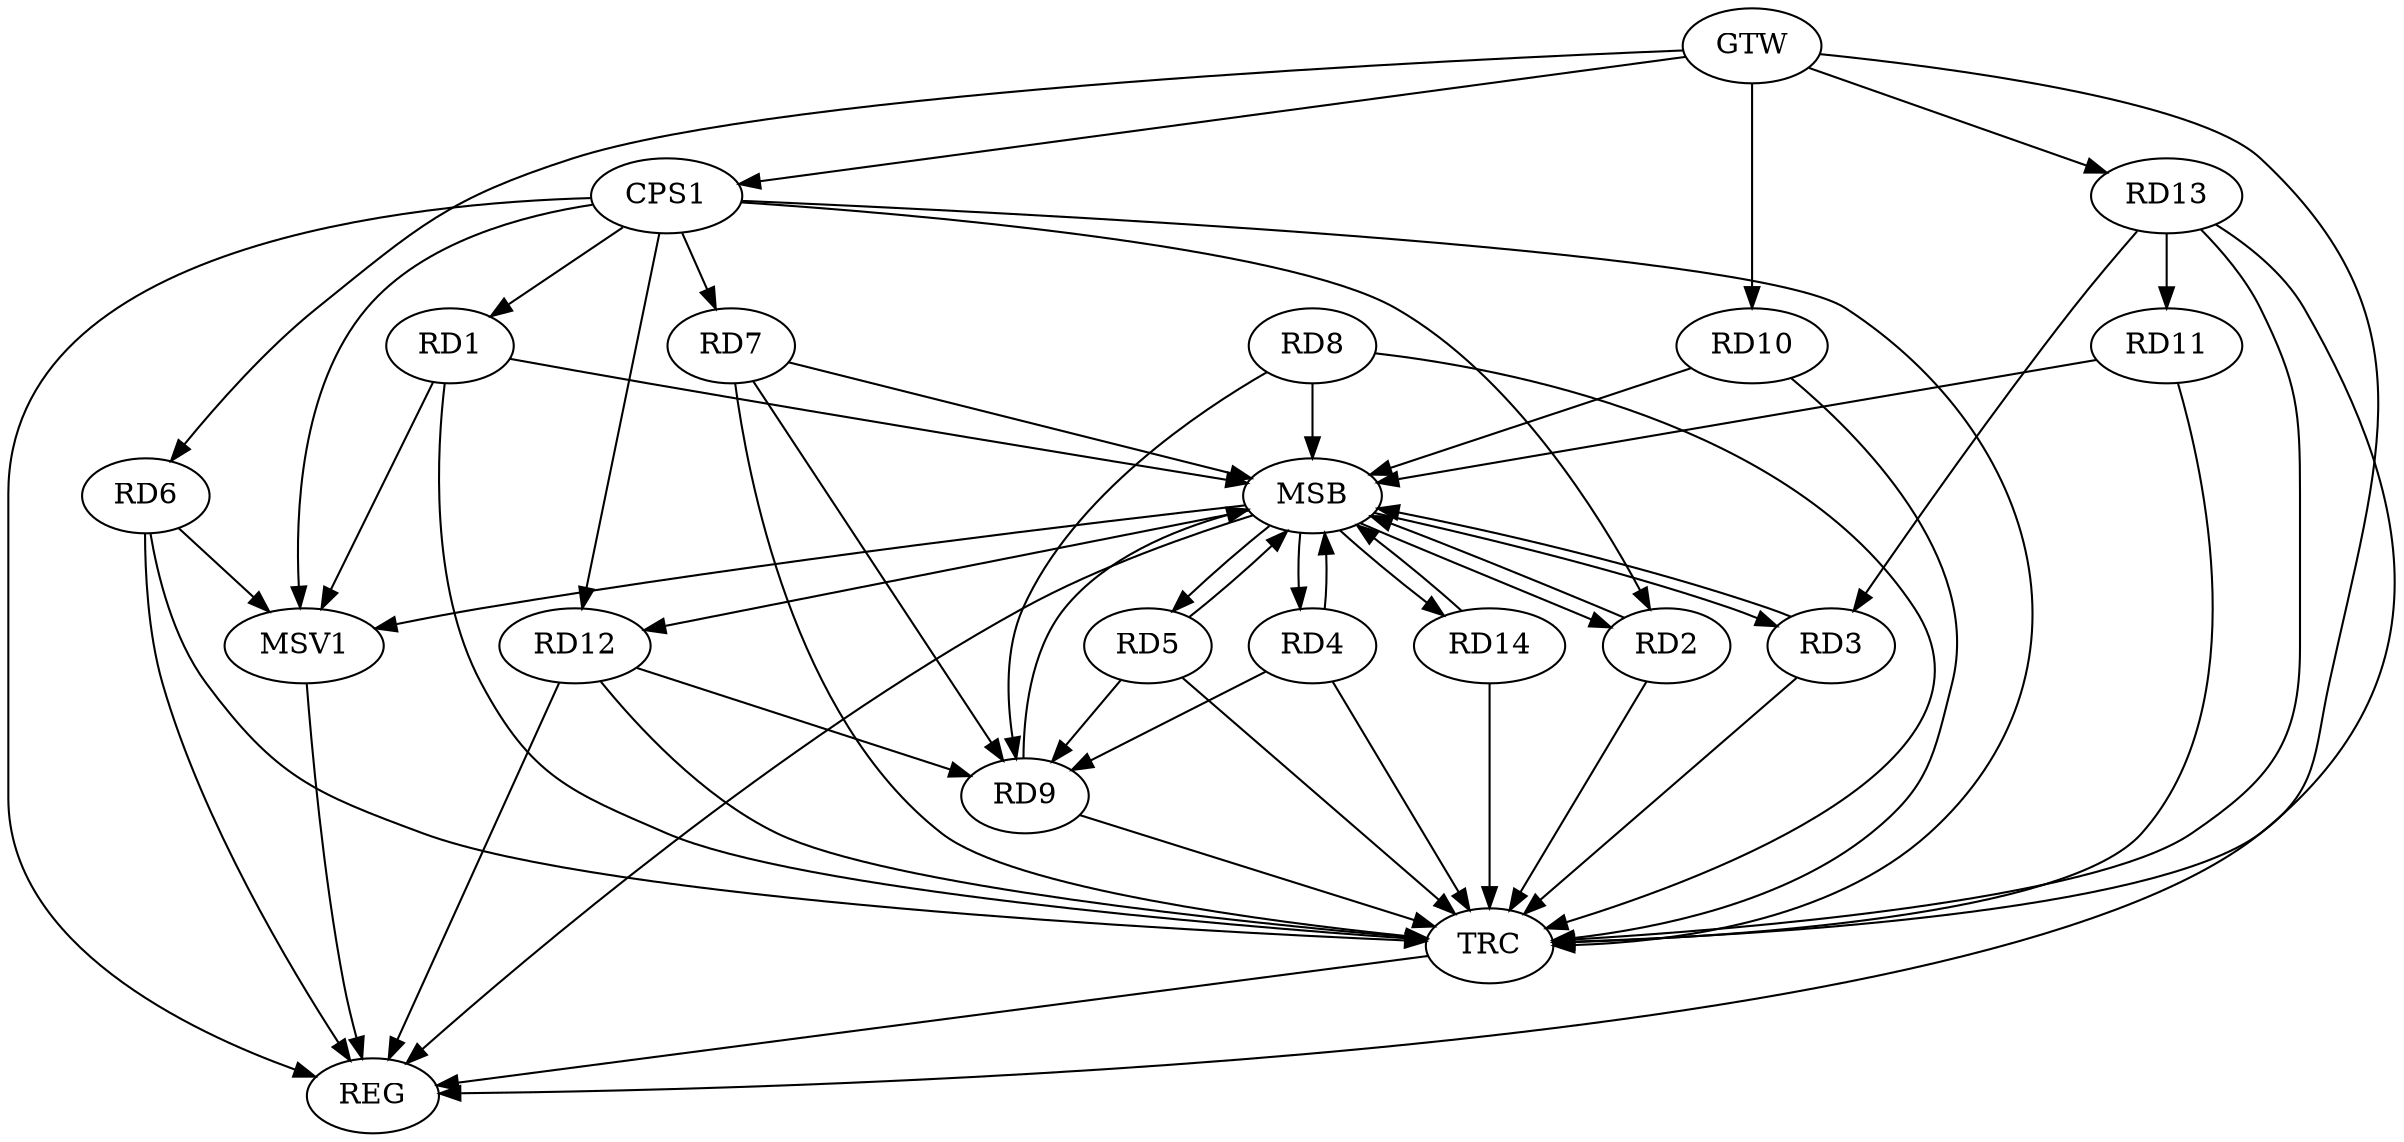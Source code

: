 strict digraph G {
  RD1 [ label="RD1" ];
  RD2 [ label="RD2" ];
  RD3 [ label="RD3" ];
  RD4 [ label="RD4" ];
  RD5 [ label="RD5" ];
  RD6 [ label="RD6" ];
  RD7 [ label="RD7" ];
  RD8 [ label="RD8" ];
  RD9 [ label="RD9" ];
  RD10 [ label="RD10" ];
  RD11 [ label="RD11" ];
  RD12 [ label="RD12" ];
  RD13 [ label="RD13" ];
  RD14 [ label="RD14" ];
  CPS1 [ label="CPS1" ];
  GTW [ label="GTW" ];
  REG [ label="REG" ];
  MSB [ label="MSB" ];
  TRC [ label="TRC" ];
  MSV1 [ label="MSV1" ];
  RD13 -> RD3;
  RD13 -> RD11;
  CPS1 -> RD1;
  CPS1 -> RD2;
  CPS1 -> RD7;
  CPS1 -> RD12;
  GTW -> RD6;
  GTW -> RD10;
  GTW -> RD13;
  GTW -> CPS1;
  RD6 -> REG;
  RD12 -> REG;
  RD13 -> REG;
  CPS1 -> REG;
  RD1 -> MSB;
  MSB -> REG;
  RD2 -> MSB;
  RD3 -> MSB;
  MSB -> RD4;
  RD4 -> MSB;
  MSB -> RD5;
  RD5 -> MSB;
  RD7 -> MSB;
  RD8 -> MSB;
  MSB -> RD12;
  RD9 -> MSB;
  RD10 -> MSB;
  MSB -> RD2;
  RD11 -> MSB;
  MSB -> RD3;
  MSB -> RD14;
  RD14 -> MSB;
  RD1 -> TRC;
  RD2 -> TRC;
  RD3 -> TRC;
  RD4 -> TRC;
  RD5 -> TRC;
  RD6 -> TRC;
  RD7 -> TRC;
  RD8 -> TRC;
  RD9 -> TRC;
  RD10 -> TRC;
  RD11 -> TRC;
  RD12 -> TRC;
  RD13 -> TRC;
  RD14 -> TRC;
  CPS1 -> TRC;
  GTW -> TRC;
  TRC -> REG;
  RD12 -> RD9;
  RD5 -> RD9;
  RD7 -> RD9;
  RD8 -> RD9;
  RD4 -> RD9;
  RD6 -> MSV1;
  CPS1 -> MSV1;
  MSB -> MSV1;
  RD1 -> MSV1;
  MSV1 -> REG;
}
